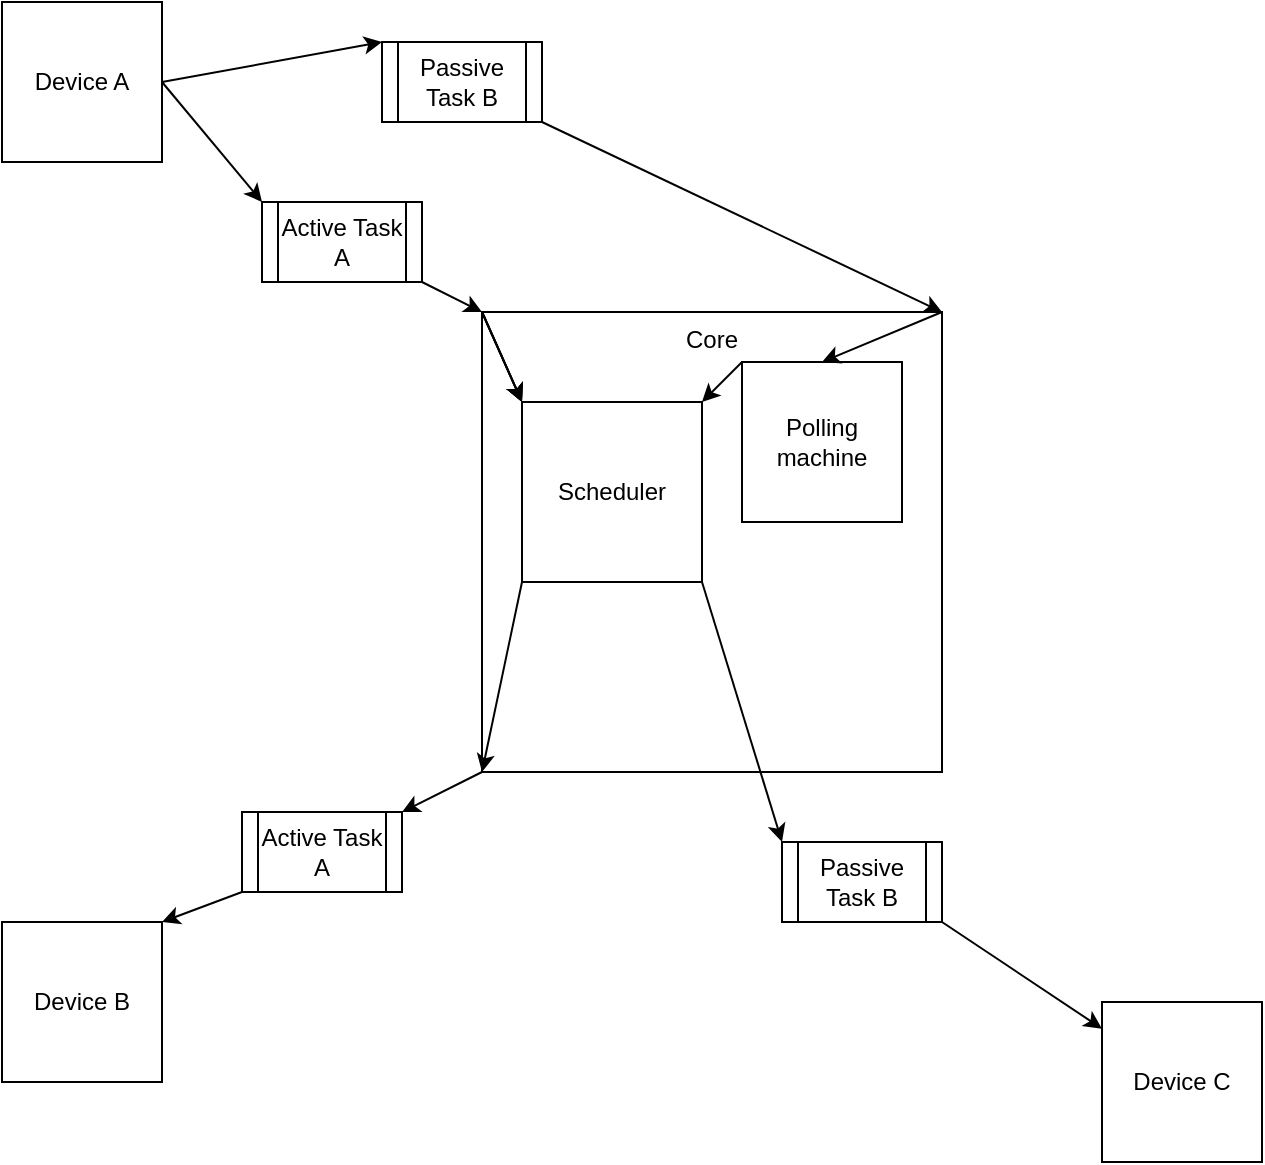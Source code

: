 <mxfile version="21.1.4" type="github">
  <diagram name="Page-1" id="ga8h144KBCxEZ6d47N7E">
    <mxGraphModel dx="1221" dy="777" grid="1" gridSize="10" guides="1" tooltips="1" connect="1" arrows="1" fold="1" page="1" pageScale="1" pageWidth="827" pageHeight="1169" math="0" shadow="0">
      <root>
        <mxCell id="0" />
        <mxCell id="1" parent="0" />
        <mxCell id="VERnoS--WV3S1yRSneif-16" style="edgeStyle=none;rounded=0;orthogonalLoop=1;jettySize=auto;html=1;exitX=0;exitY=1;exitDx=0;exitDy=0;entryX=1;entryY=0;entryDx=0;entryDy=0;" edge="1" parent="1" source="VERnoS--WV3S1yRSneif-19" target="VERnoS--WV3S1yRSneif-14">
          <mxGeometry relative="1" as="geometry" />
        </mxCell>
        <mxCell id="VERnoS--WV3S1yRSneif-20" style="edgeStyle=none;rounded=0;orthogonalLoop=1;jettySize=auto;html=1;exitX=0;exitY=1;exitDx=0;exitDy=0;entryX=1;entryY=0;entryDx=0;entryDy=0;" edge="1" parent="1" source="VERnoS--WV3S1yRSneif-1" target="VERnoS--WV3S1yRSneif-19">
          <mxGeometry relative="1" as="geometry" />
        </mxCell>
        <mxCell id="VERnoS--WV3S1yRSneif-10" style="edgeStyle=none;rounded=0;orthogonalLoop=1;jettySize=auto;html=1;exitX=1;exitY=1;exitDx=0;exitDy=0;entryX=0;entryY=0;entryDx=0;entryDy=0;" edge="1" parent="1" source="VERnoS--WV3S1yRSneif-18" target="VERnoS--WV3S1yRSneif-1">
          <mxGeometry relative="1" as="geometry">
            <mxPoint x="240" y="310" as="sourcePoint" />
            <mxPoint x="310" y="350" as="targetPoint" />
          </mxGeometry>
        </mxCell>
        <mxCell id="VERnoS--WV3S1yRSneif-13" style="edgeStyle=none;rounded=0;orthogonalLoop=1;jettySize=auto;html=1;exitX=1;exitY=0.5;exitDx=0;exitDy=0;entryX=0;entryY=0;entryDx=0;entryDy=0;" edge="1" parent="1" source="VERnoS--WV3S1yRSneif-11" target="VERnoS--WV3S1yRSneif-18">
          <mxGeometry relative="1" as="geometry">
            <mxPoint x="190" y="260" as="targetPoint" />
          </mxGeometry>
        </mxCell>
        <mxCell id="VERnoS--WV3S1yRSneif-23" style="edgeStyle=none;rounded=0;orthogonalLoop=1;jettySize=auto;html=1;exitX=1;exitY=0.5;exitDx=0;exitDy=0;entryX=0;entryY=0;entryDx=0;entryDy=0;" edge="1" parent="1" source="VERnoS--WV3S1yRSneif-11" target="VERnoS--WV3S1yRSneif-22">
          <mxGeometry relative="1" as="geometry" />
        </mxCell>
        <mxCell id="VERnoS--WV3S1yRSneif-11" value="Device A" style="whiteSpace=wrap;html=1;aspect=fixed;" vertex="1" parent="1">
          <mxGeometry x="50" y="160" width="80" height="80" as="geometry" />
        </mxCell>
        <mxCell id="VERnoS--WV3S1yRSneif-14" value="Device B" style="whiteSpace=wrap;html=1;aspect=fixed;" vertex="1" parent="1">
          <mxGeometry x="50" y="620" width="80" height="80" as="geometry" />
        </mxCell>
        <mxCell id="VERnoS--WV3S1yRSneif-18" value="Active Task A" style="shape=process;whiteSpace=wrap;html=1;backgroundOutline=1;" vertex="1" parent="1">
          <mxGeometry x="180" y="260" width="80" height="40" as="geometry" />
        </mxCell>
        <mxCell id="VERnoS--WV3S1yRSneif-19" value="Active Task A" style="shape=process;whiteSpace=wrap;html=1;backgroundOutline=1;" vertex="1" parent="1">
          <mxGeometry x="170" y="565" width="80" height="40" as="geometry" />
        </mxCell>
        <mxCell id="VERnoS--WV3S1yRSneif-24" style="edgeStyle=none;rounded=0;orthogonalLoop=1;jettySize=auto;html=1;exitX=1;exitY=1;exitDx=0;exitDy=0;entryX=1;entryY=0;entryDx=0;entryDy=0;" edge="1" parent="1" source="VERnoS--WV3S1yRSneif-22" target="VERnoS--WV3S1yRSneif-1">
          <mxGeometry relative="1" as="geometry" />
        </mxCell>
        <mxCell id="VERnoS--WV3S1yRSneif-22" value="Passive Task B" style="shape=process;whiteSpace=wrap;html=1;backgroundOutline=1;" vertex="1" parent="1">
          <mxGeometry x="240" y="180" width="80" height="40" as="geometry" />
        </mxCell>
        <mxCell id="VERnoS--WV3S1yRSneif-34" value="" style="group" vertex="1" connectable="0" parent="1">
          <mxGeometry x="290" y="315" width="230" height="230" as="geometry" />
        </mxCell>
        <mxCell id="VERnoS--WV3S1yRSneif-1" value="Core" style="whiteSpace=wrap;html=1;aspect=fixed;verticalAlign=top;container=0;" vertex="1" parent="VERnoS--WV3S1yRSneif-34">
          <mxGeometry width="230" height="230" as="geometry" />
        </mxCell>
        <mxCell id="VERnoS--WV3S1yRSneif-25" value="Scheduler" style="whiteSpace=wrap;html=1;aspect=fixed;container=0;" vertex="1" parent="VERnoS--WV3S1yRSneif-34">
          <mxGeometry x="20" y="45" width="90" height="90" as="geometry">
            <mxRectangle x="300" y="380" width="90" height="30" as="alternateBounds" />
          </mxGeometry>
        </mxCell>
        <mxCell id="VERnoS--WV3S1yRSneif-36" style="edgeStyle=none;rounded=0;orthogonalLoop=1;jettySize=auto;html=1;exitX=0;exitY=0;exitDx=0;exitDy=0;entryX=1;entryY=0;entryDx=0;entryDy=0;" edge="1" parent="VERnoS--WV3S1yRSneif-34" source="VERnoS--WV3S1yRSneif-32" target="VERnoS--WV3S1yRSneif-25">
          <mxGeometry relative="1" as="geometry" />
        </mxCell>
        <mxCell id="VERnoS--WV3S1yRSneif-32" value="Polling machine" style="whiteSpace=wrap;html=1;aspect=fixed;" vertex="1" parent="VERnoS--WV3S1yRSneif-34">
          <mxGeometry x="130" y="25" width="80" height="80" as="geometry" />
        </mxCell>
        <mxCell id="VERnoS--WV3S1yRSneif-27" style="edgeStyle=none;rounded=0;orthogonalLoop=1;jettySize=auto;html=1;exitX=0;exitY=0;exitDx=0;exitDy=0;entryX=0;entryY=0;entryDx=0;entryDy=0;" edge="1" parent="VERnoS--WV3S1yRSneif-34" source="VERnoS--WV3S1yRSneif-1" target="VERnoS--WV3S1yRSneif-25">
          <mxGeometry relative="1" as="geometry" />
        </mxCell>
        <mxCell id="VERnoS--WV3S1yRSneif-30" style="edgeStyle=none;rounded=0;orthogonalLoop=1;jettySize=auto;html=1;exitX=0;exitY=0;exitDx=0;exitDy=0;entryX=0;entryY=0;entryDx=0;entryDy=0;" edge="1" parent="VERnoS--WV3S1yRSneif-34" source="VERnoS--WV3S1yRSneif-1" target="VERnoS--WV3S1yRSneif-25">
          <mxGeometry relative="1" as="geometry" />
        </mxCell>
        <mxCell id="VERnoS--WV3S1yRSneif-29" style="edgeStyle=none;rounded=0;orthogonalLoop=1;jettySize=auto;html=1;exitX=0;exitY=1;exitDx=0;exitDy=0;entryX=0;entryY=1;entryDx=0;entryDy=0;" edge="1" parent="VERnoS--WV3S1yRSneif-34" source="VERnoS--WV3S1yRSneif-25" target="VERnoS--WV3S1yRSneif-1">
          <mxGeometry relative="1" as="geometry" />
        </mxCell>
        <mxCell id="VERnoS--WV3S1yRSneif-31" style="edgeStyle=none;rounded=0;orthogonalLoop=1;jettySize=auto;html=1;exitX=0;exitY=0;exitDx=0;exitDy=0;entryX=0;entryY=0;entryDx=0;entryDy=0;" edge="1" parent="VERnoS--WV3S1yRSneif-34" source="VERnoS--WV3S1yRSneif-1" target="VERnoS--WV3S1yRSneif-25">
          <mxGeometry relative="1" as="geometry" />
        </mxCell>
        <mxCell id="VERnoS--WV3S1yRSneif-35" style="edgeStyle=none;rounded=0;orthogonalLoop=1;jettySize=auto;html=1;exitX=1;exitY=0;exitDx=0;exitDy=0;entryX=0.5;entryY=0;entryDx=0;entryDy=0;" edge="1" parent="VERnoS--WV3S1yRSneif-34" source="VERnoS--WV3S1yRSneif-1" target="VERnoS--WV3S1yRSneif-32">
          <mxGeometry relative="1" as="geometry" />
        </mxCell>
        <mxCell id="VERnoS--WV3S1yRSneif-37" value="Device C" style="whiteSpace=wrap;html=1;aspect=fixed;" vertex="1" parent="1">
          <mxGeometry x="600" y="660" width="80" height="80" as="geometry" />
        </mxCell>
        <mxCell id="VERnoS--WV3S1yRSneif-40" style="edgeStyle=none;rounded=0;orthogonalLoop=1;jettySize=auto;html=1;exitX=1;exitY=1;exitDx=0;exitDy=0;" edge="1" parent="1" source="VERnoS--WV3S1yRSneif-38" target="VERnoS--WV3S1yRSneif-37">
          <mxGeometry relative="1" as="geometry" />
        </mxCell>
        <mxCell id="VERnoS--WV3S1yRSneif-38" value="Passive Task B" style="shape=process;whiteSpace=wrap;html=1;backgroundOutline=1;" vertex="1" parent="1">
          <mxGeometry x="440" y="580" width="80" height="40" as="geometry" />
        </mxCell>
        <mxCell id="VERnoS--WV3S1yRSneif-39" style="edgeStyle=none;rounded=0;orthogonalLoop=1;jettySize=auto;html=1;exitX=1;exitY=1;exitDx=0;exitDy=0;entryX=0;entryY=0;entryDx=0;entryDy=0;" edge="1" parent="1" source="VERnoS--WV3S1yRSneif-25" target="VERnoS--WV3S1yRSneif-38">
          <mxGeometry relative="1" as="geometry" />
        </mxCell>
      </root>
    </mxGraphModel>
  </diagram>
</mxfile>
